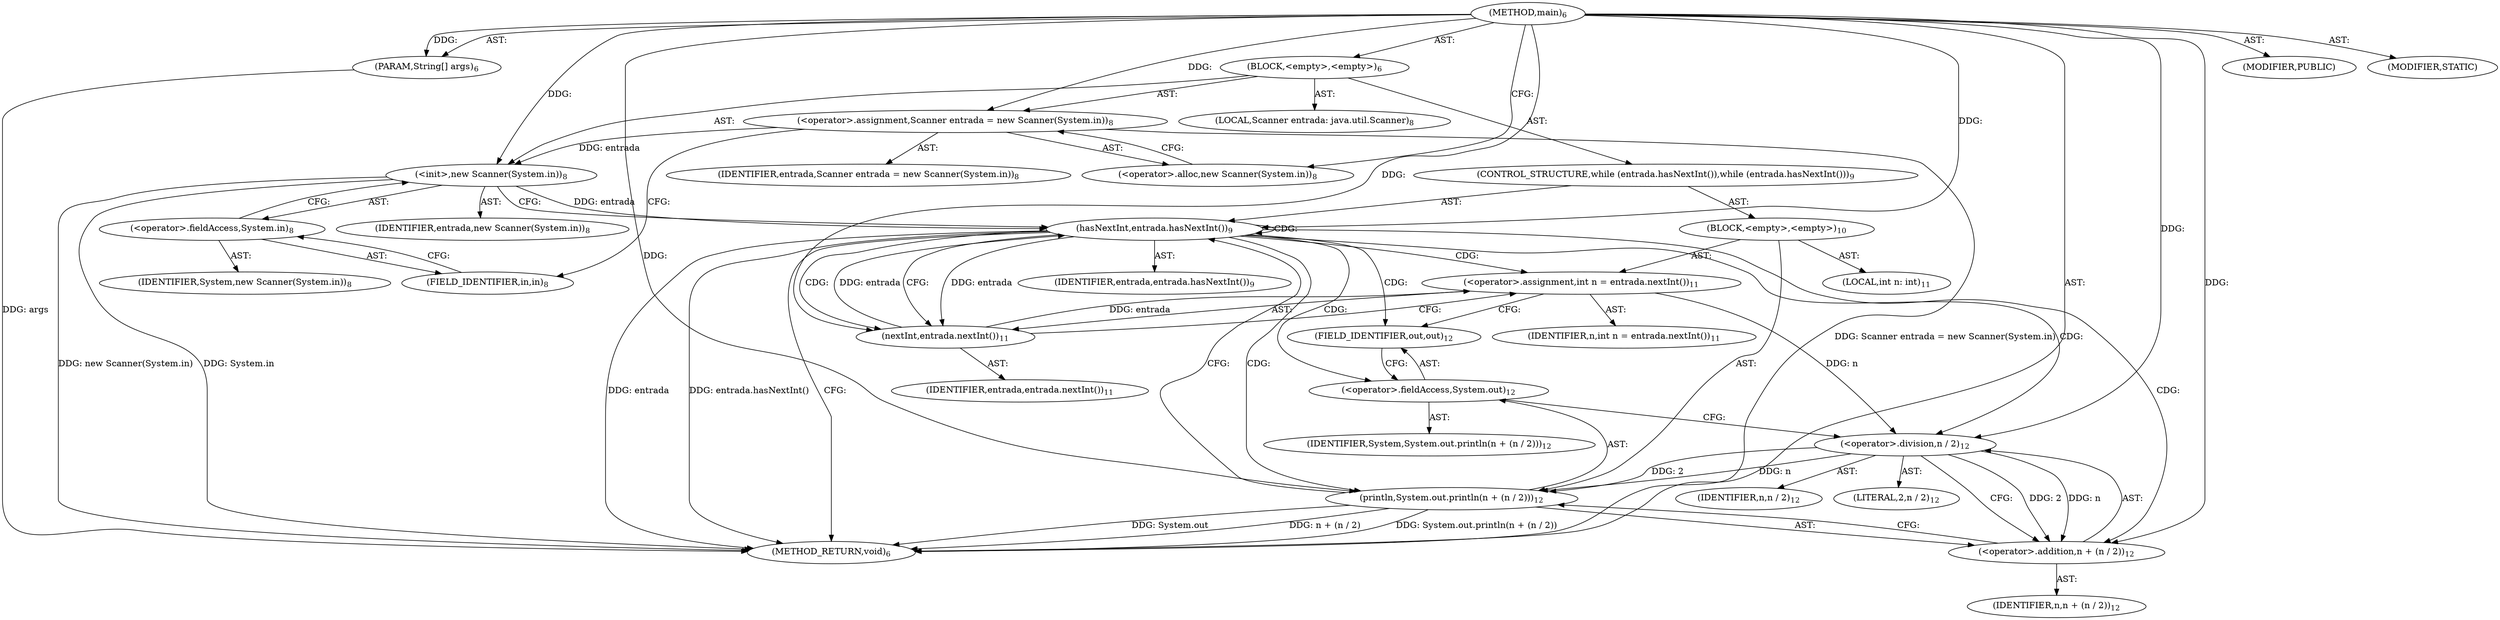 digraph "main" {  
"19" [label = <(METHOD,main)<SUB>6</SUB>> ]
"20" [label = <(PARAM,String[] args)<SUB>6</SUB>> ]
"21" [label = <(BLOCK,&lt;empty&gt;,&lt;empty&gt;)<SUB>6</SUB>> ]
"4" [label = <(LOCAL,Scanner entrada: java.util.Scanner)<SUB>8</SUB>> ]
"22" [label = <(&lt;operator&gt;.assignment,Scanner entrada = new Scanner(System.in))<SUB>8</SUB>> ]
"23" [label = <(IDENTIFIER,entrada,Scanner entrada = new Scanner(System.in))<SUB>8</SUB>> ]
"24" [label = <(&lt;operator&gt;.alloc,new Scanner(System.in))<SUB>8</SUB>> ]
"25" [label = <(&lt;init&gt;,new Scanner(System.in))<SUB>8</SUB>> ]
"3" [label = <(IDENTIFIER,entrada,new Scanner(System.in))<SUB>8</SUB>> ]
"26" [label = <(&lt;operator&gt;.fieldAccess,System.in)<SUB>8</SUB>> ]
"27" [label = <(IDENTIFIER,System,new Scanner(System.in))<SUB>8</SUB>> ]
"28" [label = <(FIELD_IDENTIFIER,in,in)<SUB>8</SUB>> ]
"29" [label = <(CONTROL_STRUCTURE,while (entrada.hasNextInt()),while (entrada.hasNextInt()))<SUB>9</SUB>> ]
"30" [label = <(hasNextInt,entrada.hasNextInt())<SUB>9</SUB>> ]
"31" [label = <(IDENTIFIER,entrada,entrada.hasNextInt())<SUB>9</SUB>> ]
"32" [label = <(BLOCK,&lt;empty&gt;,&lt;empty&gt;)<SUB>10</SUB>> ]
"33" [label = <(LOCAL,int n: int)<SUB>11</SUB>> ]
"34" [label = <(&lt;operator&gt;.assignment,int n = entrada.nextInt())<SUB>11</SUB>> ]
"35" [label = <(IDENTIFIER,n,int n = entrada.nextInt())<SUB>11</SUB>> ]
"36" [label = <(nextInt,entrada.nextInt())<SUB>11</SUB>> ]
"37" [label = <(IDENTIFIER,entrada,entrada.nextInt())<SUB>11</SUB>> ]
"38" [label = <(println,System.out.println(n + (n / 2)))<SUB>12</SUB>> ]
"39" [label = <(&lt;operator&gt;.fieldAccess,System.out)<SUB>12</SUB>> ]
"40" [label = <(IDENTIFIER,System,System.out.println(n + (n / 2)))<SUB>12</SUB>> ]
"41" [label = <(FIELD_IDENTIFIER,out,out)<SUB>12</SUB>> ]
"42" [label = <(&lt;operator&gt;.addition,n + (n / 2))<SUB>12</SUB>> ]
"43" [label = <(IDENTIFIER,n,n + (n / 2))<SUB>12</SUB>> ]
"44" [label = <(&lt;operator&gt;.division,n / 2)<SUB>12</SUB>> ]
"45" [label = <(IDENTIFIER,n,n / 2)<SUB>12</SUB>> ]
"46" [label = <(LITERAL,2,n / 2)<SUB>12</SUB>> ]
"47" [label = <(MODIFIER,PUBLIC)> ]
"48" [label = <(MODIFIER,STATIC)> ]
"49" [label = <(METHOD_RETURN,void)<SUB>6</SUB>> ]
  "19" -> "20"  [ label = "AST: "] 
  "19" -> "21"  [ label = "AST: "] 
  "19" -> "47"  [ label = "AST: "] 
  "19" -> "48"  [ label = "AST: "] 
  "19" -> "49"  [ label = "AST: "] 
  "21" -> "4"  [ label = "AST: "] 
  "21" -> "22"  [ label = "AST: "] 
  "21" -> "25"  [ label = "AST: "] 
  "21" -> "29"  [ label = "AST: "] 
  "22" -> "23"  [ label = "AST: "] 
  "22" -> "24"  [ label = "AST: "] 
  "25" -> "3"  [ label = "AST: "] 
  "25" -> "26"  [ label = "AST: "] 
  "26" -> "27"  [ label = "AST: "] 
  "26" -> "28"  [ label = "AST: "] 
  "29" -> "30"  [ label = "AST: "] 
  "29" -> "32"  [ label = "AST: "] 
  "30" -> "31"  [ label = "AST: "] 
  "32" -> "33"  [ label = "AST: "] 
  "32" -> "34"  [ label = "AST: "] 
  "32" -> "38"  [ label = "AST: "] 
  "34" -> "35"  [ label = "AST: "] 
  "34" -> "36"  [ label = "AST: "] 
  "36" -> "37"  [ label = "AST: "] 
  "38" -> "39"  [ label = "AST: "] 
  "38" -> "42"  [ label = "AST: "] 
  "39" -> "40"  [ label = "AST: "] 
  "39" -> "41"  [ label = "AST: "] 
  "42" -> "43"  [ label = "AST: "] 
  "42" -> "44"  [ label = "AST: "] 
  "44" -> "45"  [ label = "AST: "] 
  "44" -> "46"  [ label = "AST: "] 
  "22" -> "28"  [ label = "CFG: "] 
  "25" -> "30"  [ label = "CFG: "] 
  "24" -> "22"  [ label = "CFG: "] 
  "26" -> "25"  [ label = "CFG: "] 
  "30" -> "49"  [ label = "CFG: "] 
  "30" -> "36"  [ label = "CFG: "] 
  "28" -> "26"  [ label = "CFG: "] 
  "34" -> "41"  [ label = "CFG: "] 
  "38" -> "30"  [ label = "CFG: "] 
  "36" -> "34"  [ label = "CFG: "] 
  "39" -> "44"  [ label = "CFG: "] 
  "42" -> "38"  [ label = "CFG: "] 
  "41" -> "39"  [ label = "CFG: "] 
  "44" -> "42"  [ label = "CFG: "] 
  "19" -> "24"  [ label = "CFG: "] 
  "20" -> "49"  [ label = "DDG: args"] 
  "22" -> "49"  [ label = "DDG: Scanner entrada = new Scanner(System.in)"] 
  "25" -> "49"  [ label = "DDG: System.in"] 
  "25" -> "49"  [ label = "DDG: new Scanner(System.in)"] 
  "30" -> "49"  [ label = "DDG: entrada"] 
  "30" -> "49"  [ label = "DDG: entrada.hasNextInt()"] 
  "38" -> "49"  [ label = "DDG: System.out"] 
  "38" -> "49"  [ label = "DDG: n + (n / 2)"] 
  "38" -> "49"  [ label = "DDG: System.out.println(n + (n / 2))"] 
  "19" -> "20"  [ label = "DDG: "] 
  "19" -> "22"  [ label = "DDG: "] 
  "22" -> "25"  [ label = "DDG: entrada"] 
  "19" -> "25"  [ label = "DDG: "] 
  "25" -> "30"  [ label = "DDG: entrada"] 
  "36" -> "30"  [ label = "DDG: entrada"] 
  "19" -> "30"  [ label = "DDG: "] 
  "36" -> "34"  [ label = "DDG: entrada"] 
  "44" -> "38"  [ label = "DDG: n"] 
  "19" -> "38"  [ label = "DDG: "] 
  "44" -> "38"  [ label = "DDG: 2"] 
  "30" -> "36"  [ label = "DDG: entrada"] 
  "19" -> "36"  [ label = "DDG: "] 
  "44" -> "42"  [ label = "DDG: n"] 
  "19" -> "42"  [ label = "DDG: "] 
  "44" -> "42"  [ label = "DDG: 2"] 
  "34" -> "44"  [ label = "DDG: n"] 
  "19" -> "44"  [ label = "DDG: "] 
  "30" -> "30"  [ label = "CDG: "] 
  "30" -> "34"  [ label = "CDG: "] 
  "30" -> "42"  [ label = "CDG: "] 
  "30" -> "36"  [ label = "CDG: "] 
  "30" -> "44"  [ label = "CDG: "] 
  "30" -> "38"  [ label = "CDG: "] 
  "30" -> "41"  [ label = "CDG: "] 
  "30" -> "39"  [ label = "CDG: "] 
}
